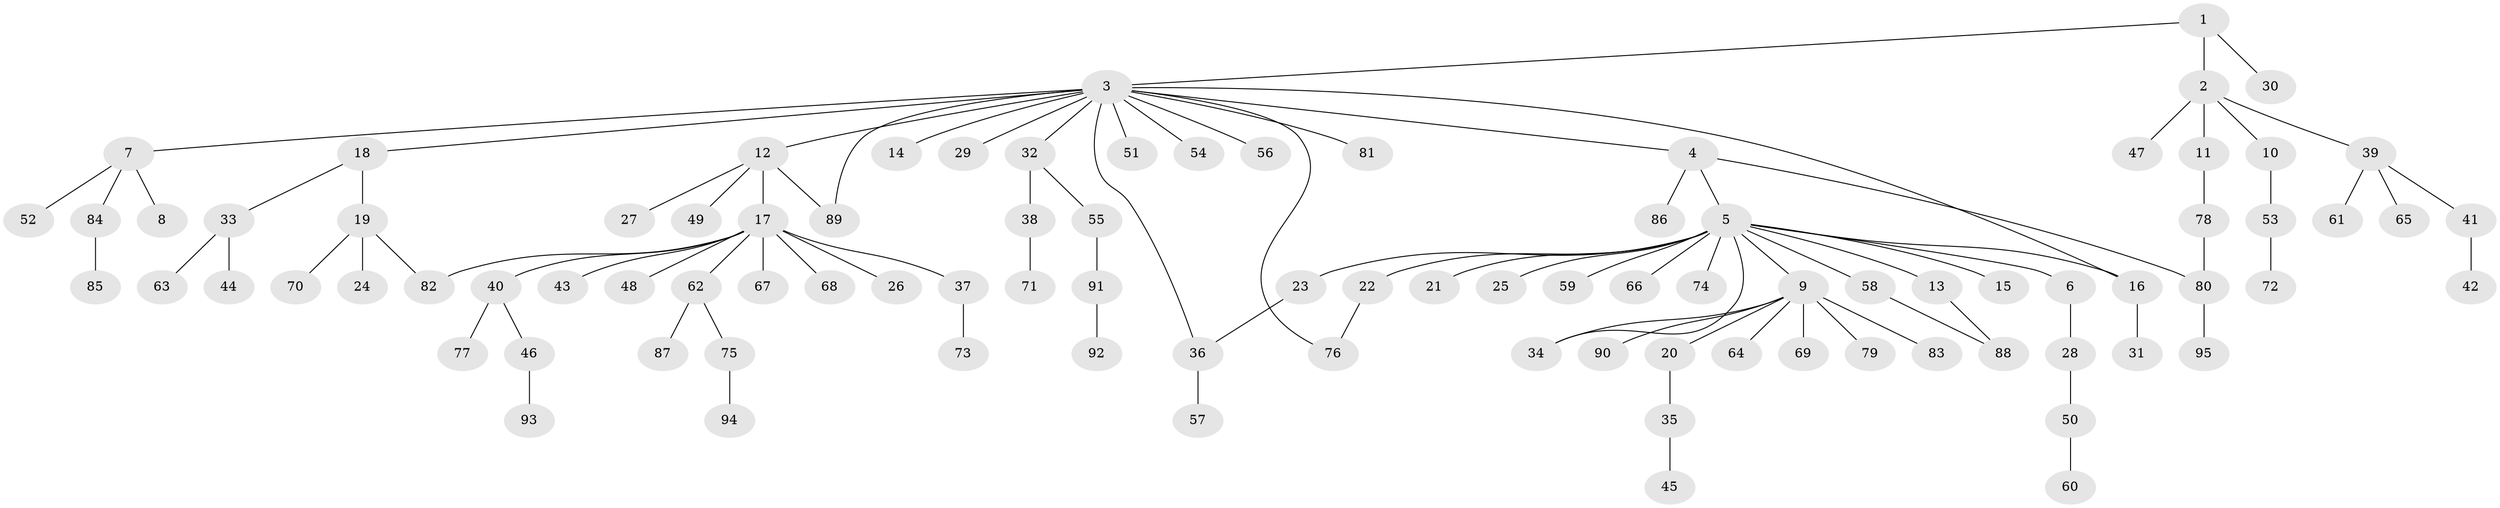 // Generated by graph-tools (version 1.1) at 2025/26/03/09/25 03:26:02]
// undirected, 95 vertices, 102 edges
graph export_dot {
graph [start="1"]
  node [color=gray90,style=filled];
  1;
  2;
  3;
  4;
  5;
  6;
  7;
  8;
  9;
  10;
  11;
  12;
  13;
  14;
  15;
  16;
  17;
  18;
  19;
  20;
  21;
  22;
  23;
  24;
  25;
  26;
  27;
  28;
  29;
  30;
  31;
  32;
  33;
  34;
  35;
  36;
  37;
  38;
  39;
  40;
  41;
  42;
  43;
  44;
  45;
  46;
  47;
  48;
  49;
  50;
  51;
  52;
  53;
  54;
  55;
  56;
  57;
  58;
  59;
  60;
  61;
  62;
  63;
  64;
  65;
  66;
  67;
  68;
  69;
  70;
  71;
  72;
  73;
  74;
  75;
  76;
  77;
  78;
  79;
  80;
  81;
  82;
  83;
  84;
  85;
  86;
  87;
  88;
  89;
  90;
  91;
  92;
  93;
  94;
  95;
  1 -- 2;
  1 -- 3;
  1 -- 30;
  2 -- 10;
  2 -- 11;
  2 -- 39;
  2 -- 47;
  3 -- 4;
  3 -- 7;
  3 -- 12;
  3 -- 14;
  3 -- 16;
  3 -- 18;
  3 -- 29;
  3 -- 32;
  3 -- 36;
  3 -- 51;
  3 -- 54;
  3 -- 56;
  3 -- 76;
  3 -- 81;
  3 -- 89;
  4 -- 5;
  4 -- 80;
  4 -- 86;
  5 -- 6;
  5 -- 9;
  5 -- 13;
  5 -- 15;
  5 -- 16;
  5 -- 21;
  5 -- 22;
  5 -- 23;
  5 -- 25;
  5 -- 34;
  5 -- 58;
  5 -- 59;
  5 -- 66;
  5 -- 74;
  6 -- 28;
  7 -- 8;
  7 -- 52;
  7 -- 84;
  9 -- 20;
  9 -- 34;
  9 -- 64;
  9 -- 69;
  9 -- 79;
  9 -- 83;
  9 -- 90;
  10 -- 53;
  11 -- 78;
  12 -- 17;
  12 -- 27;
  12 -- 49;
  12 -- 89;
  13 -- 88;
  16 -- 31;
  17 -- 26;
  17 -- 37;
  17 -- 40;
  17 -- 43;
  17 -- 48;
  17 -- 62;
  17 -- 67;
  17 -- 68;
  17 -- 82;
  18 -- 19;
  18 -- 33;
  19 -- 24;
  19 -- 70;
  19 -- 82;
  20 -- 35;
  22 -- 76;
  23 -- 36;
  28 -- 50;
  32 -- 38;
  32 -- 55;
  33 -- 44;
  33 -- 63;
  35 -- 45;
  36 -- 57;
  37 -- 73;
  38 -- 71;
  39 -- 41;
  39 -- 61;
  39 -- 65;
  40 -- 46;
  40 -- 77;
  41 -- 42;
  46 -- 93;
  50 -- 60;
  53 -- 72;
  55 -- 91;
  58 -- 88;
  62 -- 75;
  62 -- 87;
  75 -- 94;
  78 -- 80;
  80 -- 95;
  84 -- 85;
  91 -- 92;
}
